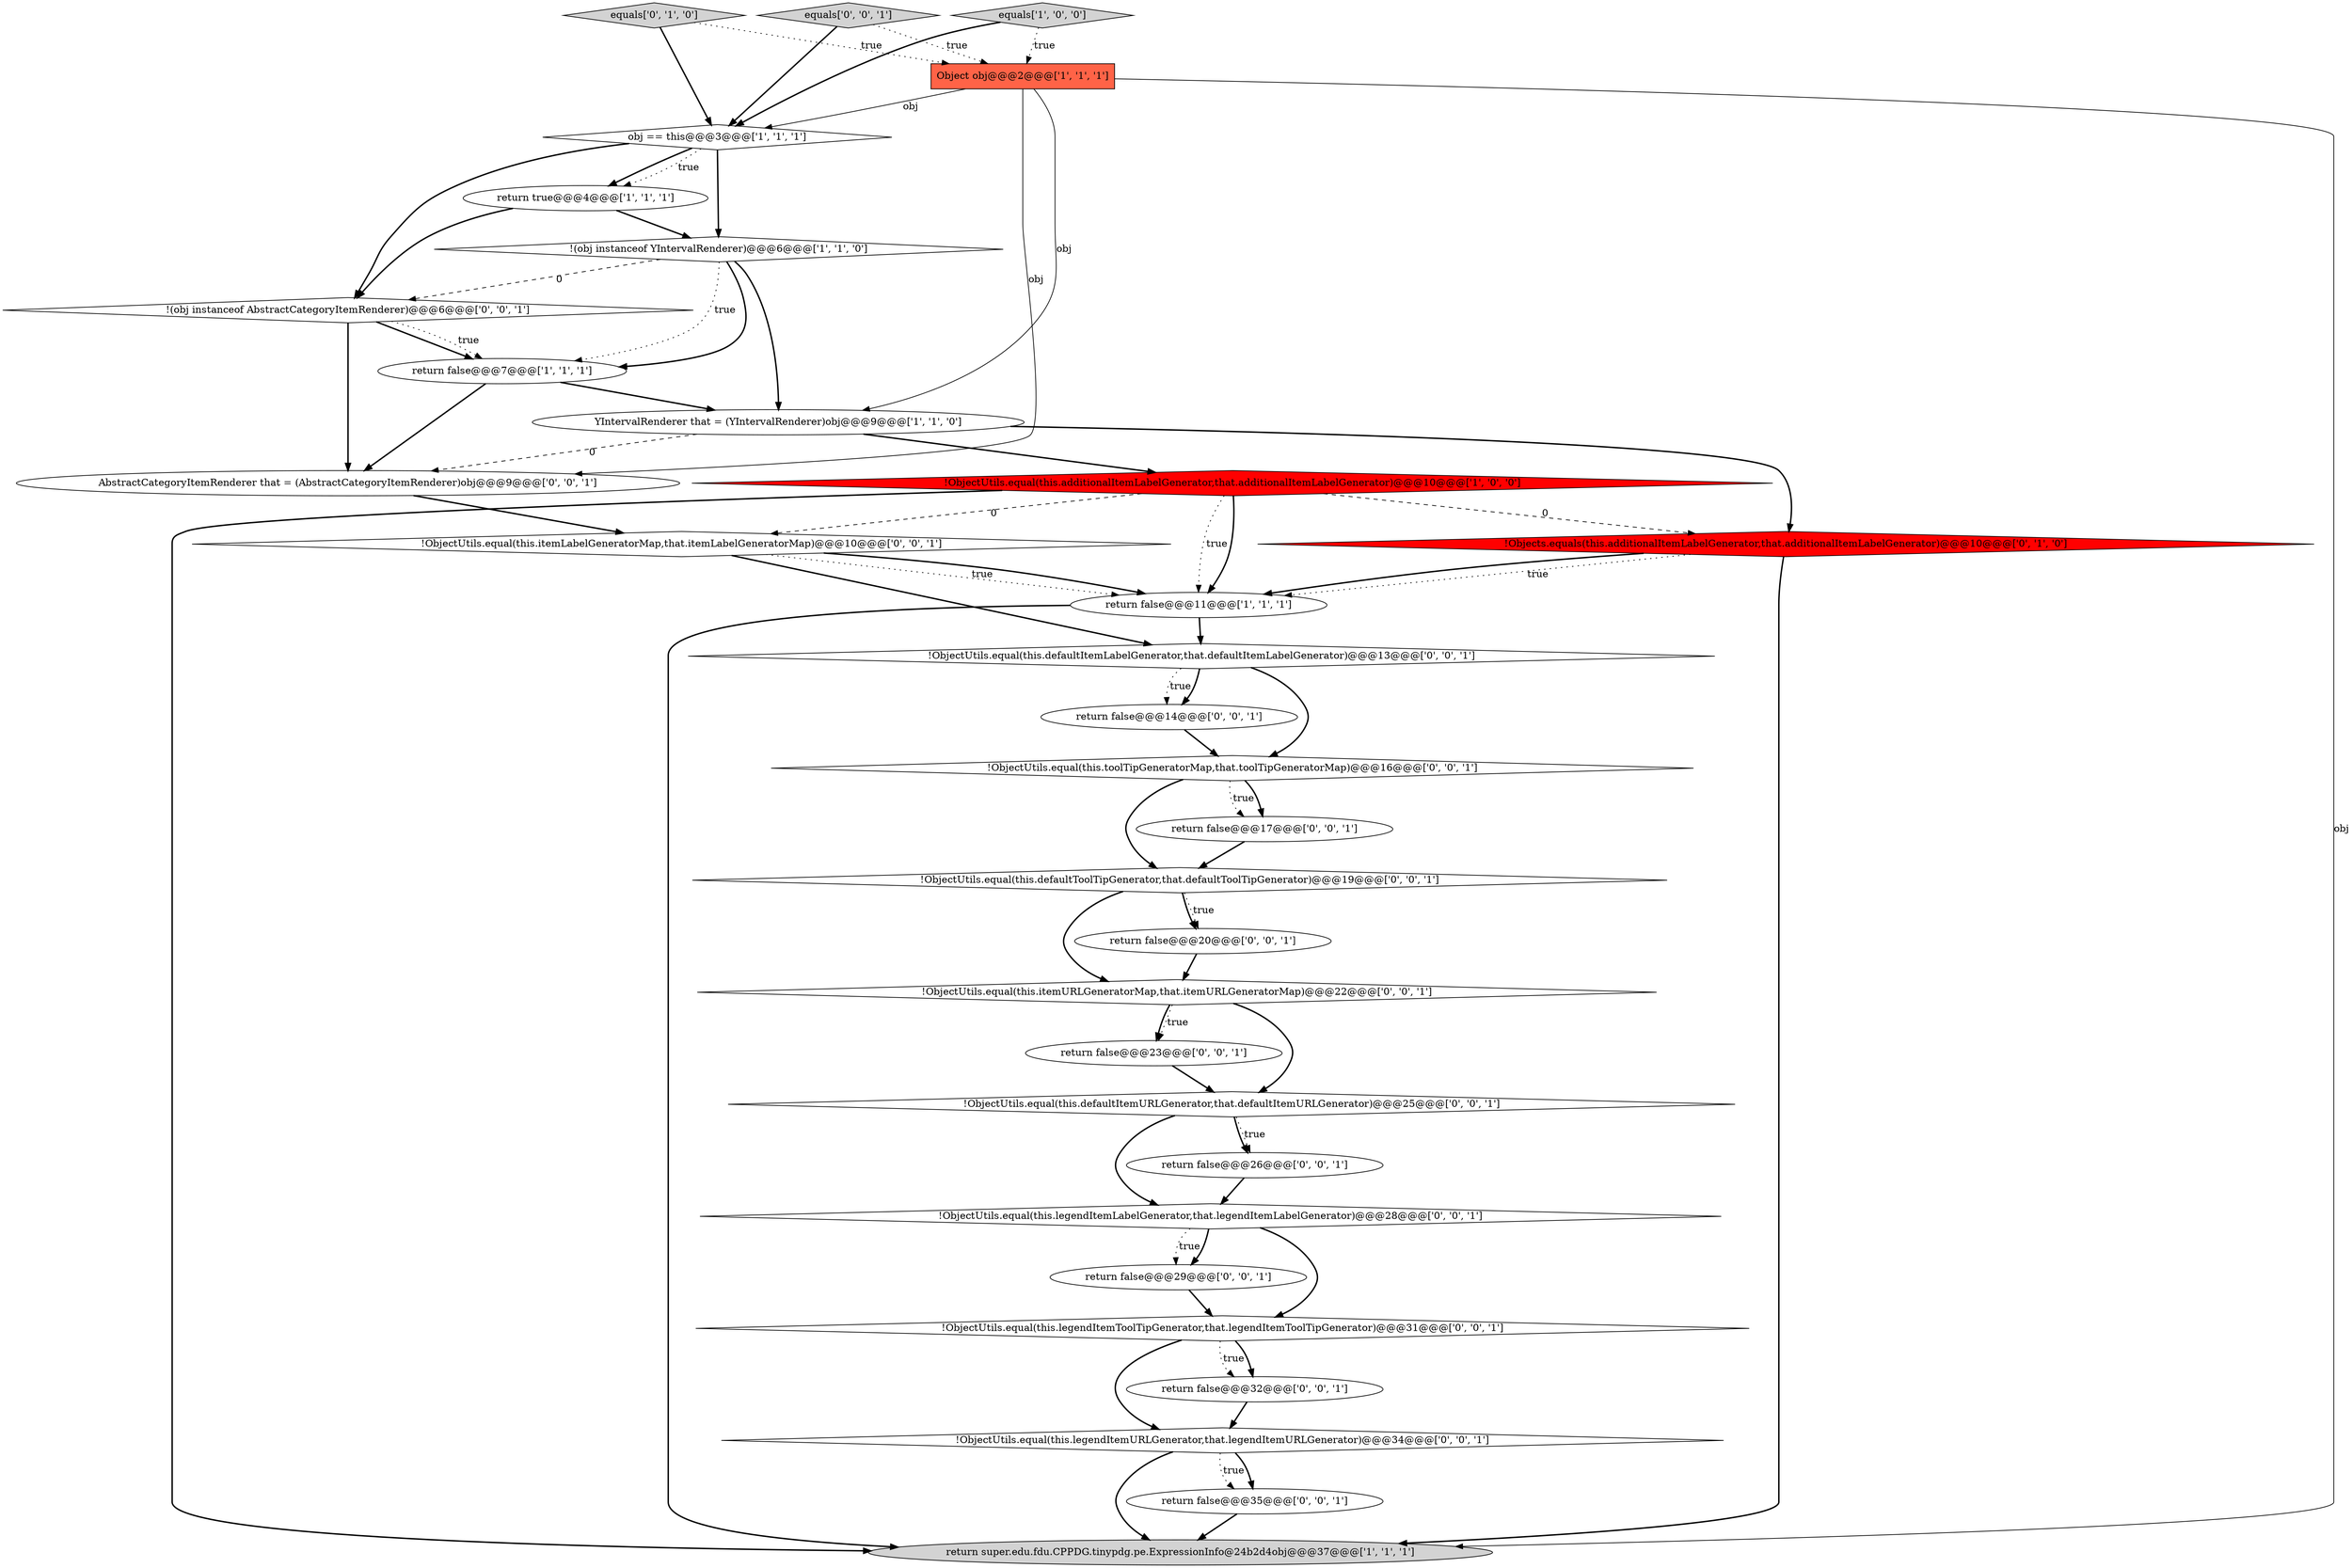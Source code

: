 digraph {
23 [style = filled, label = "!ObjectUtils.equal(this.defaultItemURLGenerator,that.defaultItemURLGenerator)@@@25@@@['0', '0', '1']", fillcolor = white, shape = diamond image = "AAA0AAABBB3BBB"];
4 [style = filled, label = "obj == this@@@3@@@['1', '1', '1']", fillcolor = white, shape = diamond image = "AAA0AAABBB1BBB"];
24 [style = filled, label = "return false@@@23@@@['0', '0', '1']", fillcolor = white, shape = ellipse image = "AAA0AAABBB3BBB"];
21 [style = filled, label = "!ObjectUtils.equal(this.toolTipGeneratorMap,that.toolTipGeneratorMap)@@@16@@@['0', '0', '1']", fillcolor = white, shape = diamond image = "AAA0AAABBB3BBB"];
0 [style = filled, label = "!ObjectUtils.equal(this.additionalItemLabelGenerator,that.additionalItemLabelGenerator)@@@10@@@['1', '0', '0']", fillcolor = red, shape = diamond image = "AAA1AAABBB1BBB"];
30 [style = filled, label = "!ObjectUtils.equal(this.defaultToolTipGenerator,that.defaultToolTipGenerator)@@@19@@@['0', '0', '1']", fillcolor = white, shape = diamond image = "AAA0AAABBB3BBB"];
10 [style = filled, label = "!Objects.equals(this.additionalItemLabelGenerator,that.additionalItemLabelGenerator)@@@10@@@['0', '1', '0']", fillcolor = red, shape = diamond image = "AAA1AAABBB2BBB"];
22 [style = filled, label = "return false@@@20@@@['0', '0', '1']", fillcolor = white, shape = ellipse image = "AAA0AAABBB3BBB"];
6 [style = filled, label = "Object obj@@@2@@@['1', '1', '1']", fillcolor = tomato, shape = box image = "AAA0AAABBB1BBB"];
17 [style = filled, label = "!ObjectUtils.equal(this.legendItemURLGenerator,that.legendItemURLGenerator)@@@34@@@['0', '0', '1']", fillcolor = white, shape = diamond image = "AAA0AAABBB3BBB"];
16 [style = filled, label = "return false@@@29@@@['0', '0', '1']", fillcolor = white, shape = ellipse image = "AAA0AAABBB3BBB"];
18 [style = filled, label = "return false@@@35@@@['0', '0', '1']", fillcolor = white, shape = ellipse image = "AAA0AAABBB3BBB"];
28 [style = filled, label = "!ObjectUtils.equal(this.legendItemLabelGenerator,that.legendItemLabelGenerator)@@@28@@@['0', '0', '1']", fillcolor = white, shape = diamond image = "AAA0AAABBB3BBB"];
5 [style = filled, label = "YIntervalRenderer that = (YIntervalRenderer)obj@@@9@@@['1', '1', '0']", fillcolor = white, shape = ellipse image = "AAA0AAABBB1BBB"];
20 [style = filled, label = "return false@@@14@@@['0', '0', '1']", fillcolor = white, shape = ellipse image = "AAA0AAABBB3BBB"];
29 [style = filled, label = "return false@@@17@@@['0', '0', '1']", fillcolor = white, shape = ellipse image = "AAA0AAABBB3BBB"];
13 [style = filled, label = "!ObjectUtils.equal(this.itemLabelGeneratorMap,that.itemLabelGeneratorMap)@@@10@@@['0', '0', '1']", fillcolor = white, shape = diamond image = "AAA0AAABBB3BBB"];
12 [style = filled, label = "!ObjectUtils.equal(this.legendItemToolTipGenerator,that.legendItemToolTipGenerator)@@@31@@@['0', '0', '1']", fillcolor = white, shape = diamond image = "AAA0AAABBB3BBB"];
19 [style = filled, label = "AbstractCategoryItemRenderer that = (AbstractCategoryItemRenderer)obj@@@9@@@['0', '0', '1']", fillcolor = white, shape = ellipse image = "AAA0AAABBB3BBB"];
26 [style = filled, label = "!ObjectUtils.equal(this.itemURLGeneratorMap,that.itemURLGeneratorMap)@@@22@@@['0', '0', '1']", fillcolor = white, shape = diamond image = "AAA0AAABBB3BBB"];
27 [style = filled, label = "return false@@@26@@@['0', '0', '1']", fillcolor = white, shape = ellipse image = "AAA0AAABBB3BBB"];
3 [style = filled, label = "return false@@@7@@@['1', '1', '1']", fillcolor = white, shape = ellipse image = "AAA0AAABBB1BBB"];
15 [style = filled, label = "equals['0', '0', '1']", fillcolor = lightgray, shape = diamond image = "AAA0AAABBB3BBB"];
31 [style = filled, label = "return false@@@32@@@['0', '0', '1']", fillcolor = white, shape = ellipse image = "AAA0AAABBB3BBB"];
14 [style = filled, label = "!ObjectUtils.equal(this.defaultItemLabelGenerator,that.defaultItemLabelGenerator)@@@13@@@['0', '0', '1']", fillcolor = white, shape = diamond image = "AAA0AAABBB3BBB"];
9 [style = filled, label = "return true@@@4@@@['1', '1', '1']", fillcolor = white, shape = ellipse image = "AAA0AAABBB1BBB"];
7 [style = filled, label = "!(obj instanceof YIntervalRenderer)@@@6@@@['1', '1', '0']", fillcolor = white, shape = diamond image = "AAA0AAABBB1BBB"];
2 [style = filled, label = "equals['1', '0', '0']", fillcolor = lightgray, shape = diamond image = "AAA0AAABBB1BBB"];
1 [style = filled, label = "return super.edu.fdu.CPPDG.tinypdg.pe.ExpressionInfo@24b2d4obj@@@37@@@['1', '1', '1']", fillcolor = lightgray, shape = ellipse image = "AAA0AAABBB1BBB"];
25 [style = filled, label = "!(obj instanceof AbstractCategoryItemRenderer)@@@6@@@['0', '0', '1']", fillcolor = white, shape = diamond image = "AAA0AAABBB3BBB"];
11 [style = filled, label = "equals['0', '1', '0']", fillcolor = lightgray, shape = diamond image = "AAA0AAABBB2BBB"];
8 [style = filled, label = "return false@@@11@@@['1', '1', '1']", fillcolor = white, shape = ellipse image = "AAA0AAABBB1BBB"];
4->9 [style = bold, label=""];
5->10 [style = bold, label=""];
10->8 [style = dotted, label="true"];
22->26 [style = bold, label=""];
30->22 [style = bold, label=""];
12->31 [style = dotted, label="true"];
17->1 [style = bold, label=""];
4->25 [style = bold, label=""];
17->18 [style = dotted, label="true"];
29->30 [style = bold, label=""];
23->27 [style = bold, label=""];
21->29 [style = dotted, label="true"];
27->28 [style = bold, label=""];
11->4 [style = bold, label=""];
25->3 [style = bold, label=""];
30->26 [style = bold, label=""];
12->17 [style = bold, label=""];
28->16 [style = dotted, label="true"];
8->14 [style = bold, label=""];
6->19 [style = solid, label="obj"];
12->31 [style = bold, label=""];
21->30 [style = bold, label=""];
28->12 [style = bold, label=""];
9->7 [style = bold, label=""];
26->24 [style = bold, label=""];
2->4 [style = bold, label=""];
28->16 [style = bold, label=""];
4->7 [style = bold, label=""];
7->3 [style = bold, label=""];
0->10 [style = dashed, label="0"];
0->13 [style = dashed, label="0"];
20->21 [style = bold, label=""];
0->8 [style = dotted, label="true"];
14->20 [style = dotted, label="true"];
8->1 [style = bold, label=""];
23->28 [style = bold, label=""];
7->5 [style = bold, label=""];
3->5 [style = bold, label=""];
21->29 [style = bold, label=""];
19->13 [style = bold, label=""];
10->8 [style = bold, label=""];
5->0 [style = bold, label=""];
3->19 [style = bold, label=""];
18->1 [style = bold, label=""];
7->3 [style = dotted, label="true"];
6->1 [style = solid, label="obj"];
2->6 [style = dotted, label="true"];
11->6 [style = dotted, label="true"];
13->8 [style = dotted, label="true"];
15->6 [style = dotted, label="true"];
26->24 [style = dotted, label="true"];
0->1 [style = bold, label=""];
9->25 [style = bold, label=""];
26->23 [style = bold, label=""];
23->27 [style = dotted, label="true"];
6->4 [style = solid, label="obj"];
0->8 [style = bold, label=""];
25->19 [style = bold, label=""];
15->4 [style = bold, label=""];
25->3 [style = dotted, label="true"];
7->25 [style = dashed, label="0"];
6->5 [style = solid, label="obj"];
31->17 [style = bold, label=""];
4->9 [style = dotted, label="true"];
13->8 [style = bold, label=""];
30->22 [style = dotted, label="true"];
10->1 [style = bold, label=""];
5->19 [style = dashed, label="0"];
13->14 [style = bold, label=""];
16->12 [style = bold, label=""];
14->21 [style = bold, label=""];
17->18 [style = bold, label=""];
14->20 [style = bold, label=""];
24->23 [style = bold, label=""];
}
